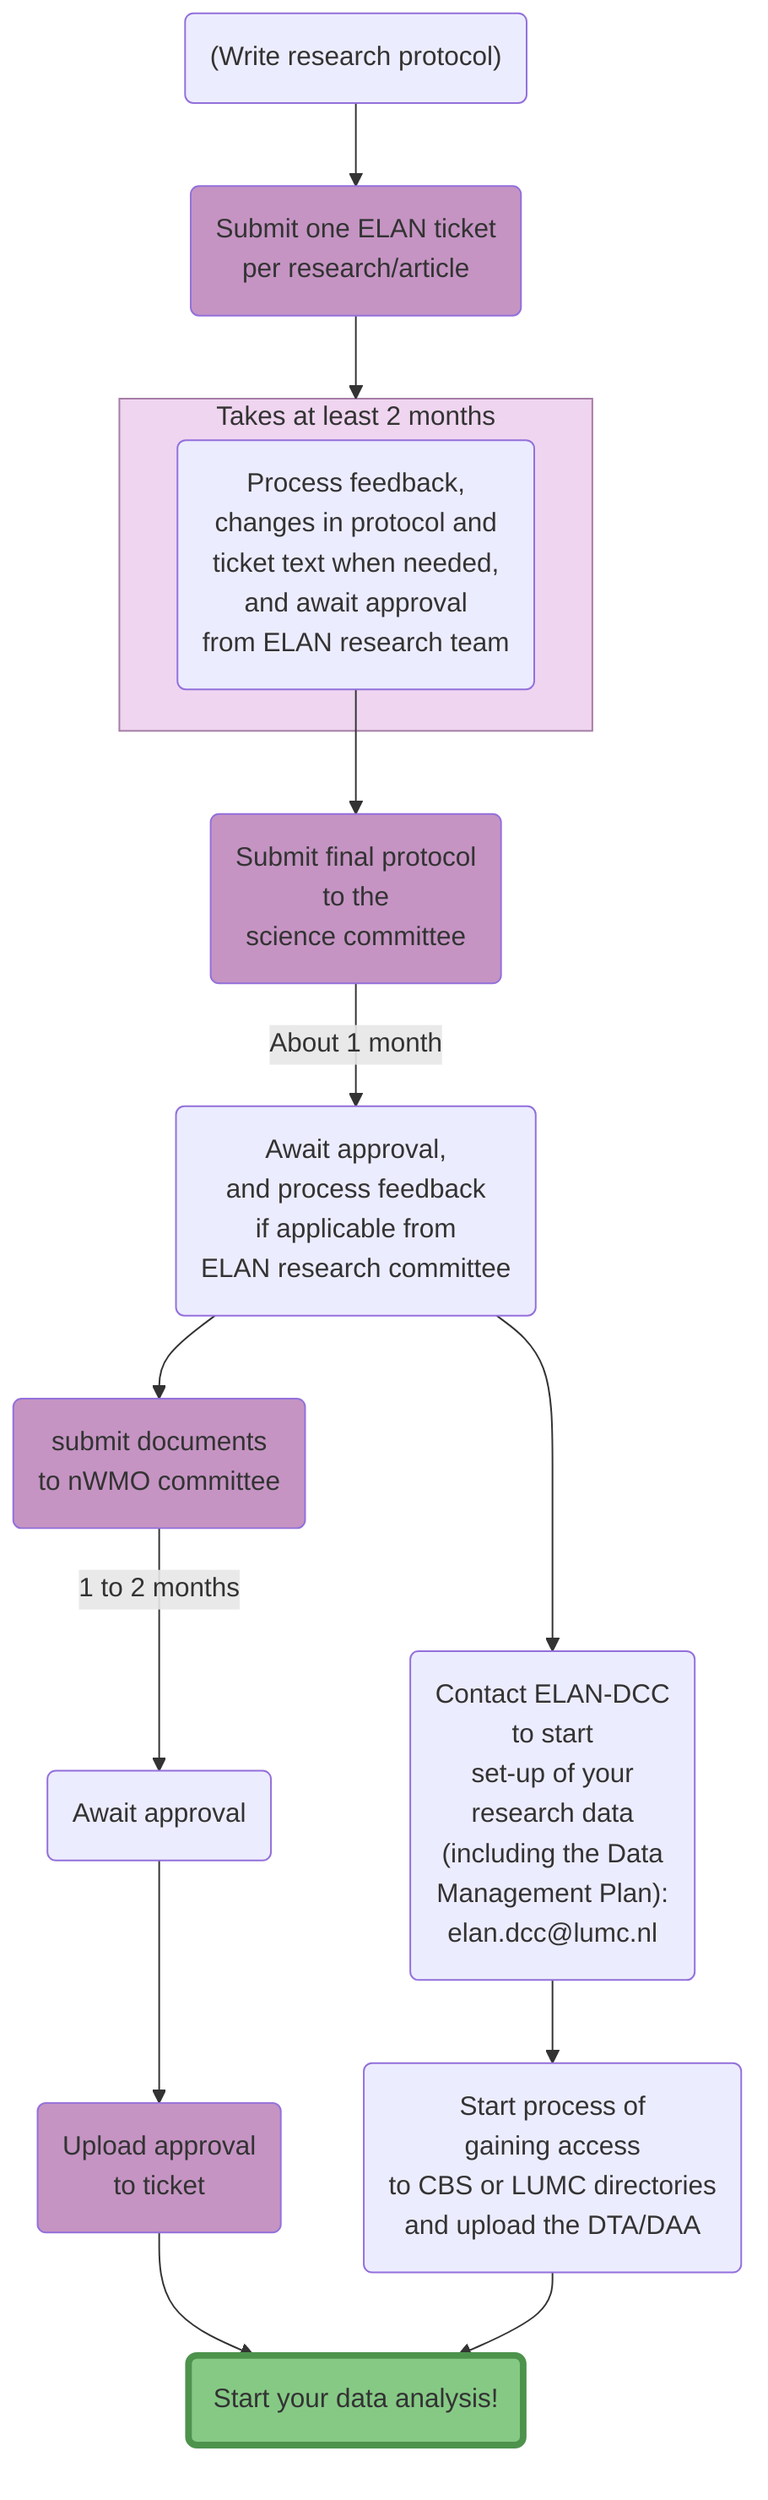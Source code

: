 flowchart TD
id1("(Write research protocol)") --> id2(Submit one ELAN ticket\nper research/article)
subgraph ticket [Takes at least 2 months]
    id4
end
id4(Process feedback, 
changes in protocol and 
ticket text when needed,
and await approval
from ELAN research team) --> id5
id5(Submit final protocol
to the
science committee) -->|About 1 month| id6
id6(Await approval,
and process feedback
if applicable from
ELAN research committee) --> id7
id7(submit documents 
to nWMO committee) -->|1 to 2 months| id9
id9(Await approval) --> id10
id10(Upload approval
to ticket) --> idend(Start your data analysis!)
id6 --> id8
id8("Contact ELAN-DCC
to start 
set-up of your 
research data
(including the Data
Management Plan):
elan.dcc@lumc.nl") --> id11(Start process of
gaining access
to CBS or LUMC directories
and upload the DTA/DAA)

id2 --> ticket
id11 --> idend


style idend fill:#86c985,stroke:#4d934c,stroke-width:4px
style id2 fill:#c594c3
style id5 fill:#c594c3
style id7 fill:#c594c3
style id10 fill:#c594c3

style ticket fill:#efd5ef, stroke:#a57ca5

click id2 "https://elanresearch.nl" "ELAN research" _blank
click id5 "https://elan-dcc.github.io/researchers/sciencecommittee" "Science committee"
click id7 "https://www.metc-ldd.nl/toetsingsprocedures/niet-wmo-en-niet-mdr" "nWMO committee" _blank